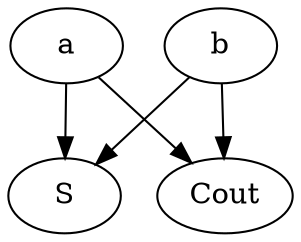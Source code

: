 strict digraph "" {
	a -> S	 [weight=1.0];
	a -> Cout	 [weight=1.0];
	b -> S	 [weight=1.0];
	b -> Cout	 [weight=1.0];
}
